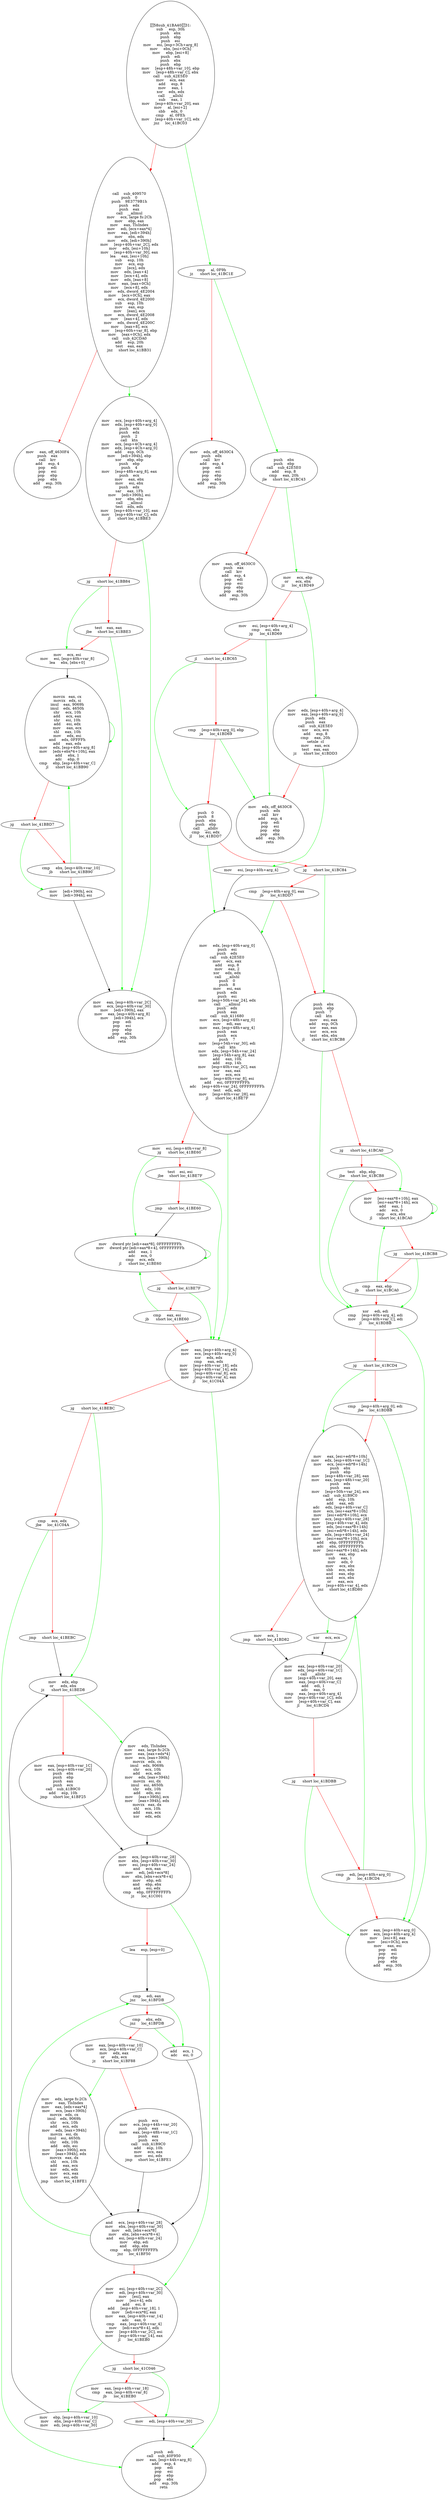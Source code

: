 digraph G{
Node0 [label = "58sub_41BA4031:
sub     esp, 30h
push    ebx
push    ebp
push    esi
mov     esi, [esp+3Ch+arg_8]
mov     ebx, [esi+0Ch]
mov     ebp, [esi+8]
push    edi
push    ebx
push    ebp
mov     [esp+48h+var_10], ebp
mov     [esp+48h+var_C], ebx
call    sub_42E5E0
mov     ecx, eax
add     esp, 8
mov     eax, 1
xor     edx, edx
call    __allshl
sub     eax, 1
mov     [esp+40h+var_20], eax
mov     al, [esi+2]
sbb     edx, 0
cmp     al, 0FEh
mov     [esp+40h+var_1C], edx
jnz     loc_41BC03"]
Node1 [label = "call    sub_409570
push    0
push    9E3779B1h
push    edx
push    eax
call    __allmul
mov     ecx, large fs:2Ch
mov     ebp, eax
mov     eax, TlsIndex
mov     edi, [ecx+eax*4]
mov     eax, [edi+394h]
mov     ebx, edx
mov     edx, [edi+390h]
mov     [esp+40h+var_2C], edx
mov     edx, [esi+10h]
mov     [esp+40h+var_30], eax
lea     eax, [esi+10h]
sub     esp, 10h
mov     ecx, esp
mov     [ecx], edx
mov     edx, [eax+4]
mov     [ecx+4], edx
mov     edx, [eax+8]
mov     eax, [eax+0Ch]
mov     [ecx+8], edx
mov     edx, dword_4E2004
mov     [ecx+0Ch], eax
mov     ecx, dword_4E2000
sub     esp, 10h
mov     eax, esp
mov     [eax], ecx
mov     ecx, dword_4E2008
mov     [eax+4], edx
mov     edx, dword_4E200C
mov     [eax+8], ecx
mov     [esp+60h+var_8], ebp
mov     [eax+0Ch], edx
call    sub_42CDA0
add     esp, 20h
test    eax, eax
jnz     short loc_41BB31"]
Node2 [label = "mov     eax, off_4630F4
push    eax
call    krr
add     esp, 4
pop     edi
pop     esi
pop     ebp
pop     ebx
add     esp, 30h
retn"]
Node3 [label = "mov     ecx, [esp+40h+arg_4]
mov     edx, [esp+40h+arg_0]
push    ecx
push    edx
push    2
call    ktn
mov     ecx, [esp+4Ch+arg_4]
mov     edx, [esp+4Ch+arg_0]
add     esp, 0Ch
mov     [edi+394h], ebp
xor     ebp, ebp
push    ebp
push    4
mov     [esp+48h+arg_8], eax
push    ecx
mov     eax, ebx
mov     esi, ebx
push    edx
sar     eax, 1Fh
mov     [edi+390h], esi
xor     ebx, ebx
call    __allmul
test    edx, edx
mov     [esp+40h+var_10], eax
mov     [esp+40h+var_C], edx
jl      short loc_41BBE3"]
Node4 [label = "jg      short loc_41BB84"]
Node5 [label = "test    eax, eax
jbe     short loc_41BBE3"]
Node6 [label = "mov     ecx, esi
mov     esi, [esp+40h+var_8]
lea     ebx, [ebx+0]"]
Node7 [label = "movzx   eax, cx
movzx   edx, si
imul    eax, 9069h
imul    edx, 4650h
shr     ecx, 10h
add     ecx, eax
shr     esi, 10h
add     esi, edx
mov     eax, ecx
shl     eax, 10h
mov     edx, esi
and     edx, 0FFFFh
add     eax, edx
mov     edx, [esp+40h+arg_8]
mov     [edx+ebx*4+10h], eax
add     ebx, 1
adc     ebp, 0
cmp     ebp, [esp+40h+var_C]
jl      short loc_41BB90"]
Node8 [label = "jg      short loc_41BBD7"]
Node9 [label = "cmp     ebx, [esp+40h+var_10]
jb      short loc_41BB90"]
Node10 [label = "mov     [edi+390h], ecx
mov     [edi+394h], esi"]
Node11 [label = "mov     eax, [esp+40h+var_2C]
mov     ecx, [esp+40h+var_30]
mov     [edi+390h], eax
mov     eax, [esp+40h+arg_8]
mov     [edi+394h], ecx
pop     edi
pop     esi
pop     ebp
pop     ebx
add     esp, 30h
retn"]
Node12 [label = "cmp     al, 0F9h
jz      short loc_41BC1E"]
Node13 [label = "mov     edx, off_4630C4
push    edx
call    krr
add     esp, 4
pop     edi
pop     esi
pop     ebp
pop     ebx
add     esp, 30h
retn"]
Node14 [label = "push    ebx
push    ebp
call    sub_42E5E0
add     esp, 8
cmp     eax, 20h
jle     short loc_41BC43"]
Node15 [label = "mov     eax, off_4630C0
push    eax
call    krr
add     esp, 4
pop     edi
pop     esi
pop     ebp
pop     ebx
add     esp, 30h
retn"]
Node16 [label = "mov     ecx, ebp
or      ecx, ebx
jz      loc_41BD49"]
Node17 [label = "mov     esi, [esp+40h+arg_4]
cmp     esi, ebx
jg      loc_41BD69"]
Node18 [label = "jl      short loc_41BC65"]
Node19 [label = "cmp     [esp+40h+arg_0], ebp
ja      loc_41BD69"]
Node20 [label = "push    0
push    8
push    ebx
push    ebp
call    __alldiv
cmp     esi, edx
jl      loc_41BDD7"]
Node21 [label = "jg      short loc_41BC84"]
Node22 [label = "cmp     [esp+40h+arg_0], eax
jb      loc_41BDD7"]
Node23 [label = "push    ebx
push    ebp
push    7
call    ktn
mov     esi, eax
add     esp, 0Ch
xor     eax, eax
xor     ecx, ecx
test    ebx, ebx
jl      short loc_41BCB8"]
Node24 [label = "jg      short loc_41BCA0"]
Node25 [label = "test    ebp, ebp
jbe     short loc_41BCB8"]
Node26 [label = "mov     [esi+eax*8+10h], eax
mov     [esi+eax*8+14h], ecx
add     eax, 1
adc     ecx, 0
cmp     ecx, ebx
jl      short loc_41BCA0"]
Node27 [label = "jg      short loc_41BCB8"]
Node28 [label = "cmp     eax, ebp
jb      short loc_41BCA0"]
Node29 [label = "xor     edi, edi
cmp     [esp+40h+arg_4], edi
mov     [esp+40h+var_C], edi
jl      loc_41BDBB"]
Node30 [label = "jg      short loc_41BCD4"]
Node31 [label = "cmp     [esp+40h+arg_0], edi
jbe     loc_41BDBB"]
Node32 [label = "mov     eax, [esi+edi*8+10h]
mov     edx, [esp+40h+var_1C]
mov     ecx, [esi+edi*8+14h]
push    ebx
push    ebp
mov     [esp+48h+var_28], eax
mov     eax, [esp+48h+var_20]
push    edx
push    eax
mov     [esp+50h+var_24], ecx
call    sub_41B9C0
add     esp, 10h
add     eax, edi
adc     edx, [esp+40h+var_C]
mov     ecx, [esi+eax*8+10h]
mov     [esi+edi*8+10h], ecx
mov     ecx, [esp+40h+var_28]
mov     [esp+40h+var_4], edx
mov     edx, [esi+eax*8+14h]
mov     [esi+edi*8+14h], edx
mov     edx, [esp+40h+var_24]
mov     [esi+eax*8+10h], ecx
add     ebp, 0FFFFFFFFh
adc     ebx, 0FFFFFFFFh
mov     [esi+eax*8+14h], edx
mov     eax, ebp
sub     eax, 1
mov     edx, 0
mov     ecx, ebx
sbb     ecx, edx
and     eax, ebp
and     ecx, ebx
or      eax, ecx
mov     [esp+40h+var_4], edx
jnz     short loc_41BD80"]
Node33 [label = "mov     ecx, 1
jmp     short loc_41BD82"]
Node34 [label = "mov     edx, [esp+40h+arg_4]
mov     eax, [esp+40h+arg_0]
push    edx
push    eax
call    sub_42E5E0
xor     ecx, ecx
add     esp, 8
cmp     eax, 20h
setnle  cl
mov     eax, ecx
test    eax, eax
jz      short loc_41BDD3"]
Node35 [label = "mov     edx, off_4630C8
push    edx
call    krr
add     esp, 4
pop     edi
pop     esi
pop     ebp
pop     ebx
add     esp, 30h
retn"]
Node36 [label = "xor     ecx, ecx"]
Node37 [label = "mov     eax, [esp+40h+var_20]
mov     edx, [esp+40h+var_1C]
call    __allshr
mov     [esp+40h+var_20], eax
mov     eax, [esp+40h+var_C]
add     edi, 1
adc     eax, 0
cmp     eax, [esp+40h+arg_4]
mov     [esp+40h+var_1C], edx
mov     [esp+40h+var_C], eax
jl      loc_41BCD4"]
Node38 [label = "jg      short loc_41BDBB"]
Node39 [label = "cmp     edi, [esp+40h+arg_0]
jb      loc_41BCD4"]
Node40 [label = "mov     eax, [esp+40h+arg_0]
mov     ecx, [esp+40h+arg_4]
mov     [esi+8], eax
mov     [esi+0Ch], ecx
mov     eax, esi
pop     edi
pop     esi
pop     ebp
pop     ebx
add     esp, 30h
retn"]
Node41 [label = "mov     esi, [esp+40h+arg_4]"]
Node42 [label = "mov     edx, [esp+40h+arg_0]
push    esi
push    edx
call    sub_42E5E0
mov     ecx, eax
add     esp, 8
mov     eax, 2
xor     edx, edx
call    __allshl
push    0
push    8
mov     esi, eax
push    edx
push    esi
mov     [esp+50h+var_24], edx
call    __allmul
push    edx
push    eax
call    sub_411680
mov     ecx, [esp+48h+arg_0]
mov     edi, eax
mov     eax, [esp+48h+arg_4]
push    eax
push    ecx
push    7
mov     [esp+54h+var_30], edi
call    ktn
mov     edx, [esp+54h+var_24]
mov     [esp+54h+arg_8], eax
add     eax, 10h
add     esp, 14h
mov     [esp+40h+var_2C], eax
xor     eax, eax
xor     ecx, ecx
mov     [esp+40h+var_8], esi
add     esi, 0FFFFFFFFh
adc     [esp+40h+var_24], 0FFFFFFFFh
test    edx, edx
mov     [esp+40h+var_28], esi
jl      short loc_41BE7F"]
Node43 [label = "mov     esi, [esp+40h+var_8]
jg      short loc_41BE60"]
Node44 [label = "test    esi, esi
jbe     short loc_41BE7F"]
Node45 [label = "jmp     short loc_41BE60"]
Node46 [label = "mov     dword ptr [edi+eax*8], 0FFFFFFFFh
mov     dword ptr [edi+eax*8+4], 0FFFFFFFFh
add     eax, 1
adc     ecx, 0
cmp     ecx, edx
jl      short loc_41BE60"]
Node47 [label = "jg      short loc_41BE7F"]
Node48 [label = "cmp     eax, esi
jb      short loc_41BE60"]
Node49 [label = "mov     eax, [esp+40h+arg_4]
mov     ecx, [esp+40h+arg_0]
xor     edx, edx
cmp     eax, edx
mov     [esp+40h+var_18], edx
mov     [esp+40h+var_14], edx
mov     [esp+40h+var_8], ecx
mov     [esp+40h+var_4], eax
jl      loc_41C04A"]
Node50 [label = "jg      short loc_41BEBC"]
Node51 [label = "cmp     ecx, edx
jbe     loc_41C04A"]
Node52 [label = "jmp     short loc_41BEBC"]
Node53 [label = "mov     ebp, [esp+40h+var_10]
mov     ebx, [esp+40h+var_C]
mov     edi, [esp+40h+var_30]"]
Node54 [label = "mov     edx, ebp
or      edx, ebx
jz      short loc_41BED8"]
Node55 [label = "mov     eax, [esp+40h+var_1C]
mov     ecx, [esp+40h+var_20]
push    ebx
push    ebp
push    eax
push    ecx
call    sub_41B9C0
add     esp, 10h
jmp     short loc_41BF25"]
Node56 [label = "mov     edx, TlsIndex
mov     eax, large fs:2Ch
mov     eax, [eax+edx*4]
mov     ecx, [eax+390h]
movzx   edx, cx
imul    edx, 9069h
shr     ecx, 10h
add     ecx, edx
mov     edx, [eax+394h]
movzx   esi, dx
imul    esi, 4650h
shr     edx, 10h
add     edx, esi
mov     [eax+390h], ecx
mov     [eax+394h], edx
movzx   eax, dx
shl     ecx, 10h
add     eax, ecx
xor     edx, edx"]
Node57 [label = "mov     ecx, [esp+40h+var_28]
mov     ebx, [esp+40h+var_30]
mov     esi, [esp+40h+var_24]
and     ecx, eax
mov     edi, [edi+ecx*8]
mov     ebx, [ebx+ecx*8+4]
mov     ebp, edi
and     ebp, ebx
and     esi, edx
cmp     ebp, 0FFFFFFFFh
jz      loc_41C001"]
Node58 [label = "lea     esp, [esp+0]"]
Node59 [label = "cmp     edi, eax
jnz     loc_41BFDB"]
Node60 [label = "cmp     ebx, edx
jnz     loc_41BFDB"]
Node61 [label = "mov     eax, [esp+40h+var_10]
mov     ecx, [esp+40h+var_C]
mov     edx, eax
or      edx, ecx
jz      short loc_41BF88"]
Node62 [label = "push    ecx
mov     ecx, [esp+44h+var_20]
push    eax
mov     eax, [esp+48h+var_1C]
push    eax
push    ecx
call    sub_41B9C0
add     esp, 10h
mov     ecx, eax
mov     esi, edx
jmp     short loc_41BFE1"]
Node63 [label = "mov     edx, large fs:2Ch
mov     eax, TlsIndex
mov     eax, [edx+eax*4]
mov     ecx, [eax+390h]
movzx   edx, cx
imul    edx, 9069h
shr     ecx, 10h
add     ecx, edx
mov     edx, [eax+394h]
movzx   esi, dx
imul    esi, 4650h
shr     edx, 10h
add     edx, esi
mov     [eax+390h], ecx
mov     [eax+394h], edx
movzx   eax, dx
shl     ecx, 10h
add     eax, ecx
xor     edx, edx
mov     ecx, eax
mov     esi, edx
jmp     short loc_41BFE1"]
Node64 [label = "add     ecx, 1
adc     esi, 0"]
Node65 [label = "and     ecx, [esp+40h+var_28]
mov     ebx, [esp+40h+var_30]
mov     edi, [ebx+ecx*8]
mov     ebx, [ebx+ecx*8+4]
and     esi, [esp+40h+var_24]
mov     ebp, edi
and     ebp, ebx
cmp     ebp, 0FFFFFFFFh
jnz     loc_41BF50"]
Node66 [label = "mov     esi, [esp+40h+var_2C]
mov     edi, [esp+40h+var_30]
mov     [esi], eax
mov     [esi+4], edx
add     esi, 8
add     [esp+40h+var_18], 1
mov     [edi+ecx*8], eax
mov     eax, [esp+40h+var_14]
adc     eax, 0
cmp     eax, [esp+40h+var_4]
mov     [edi+ecx*8+4], edx
mov     [esp+40h+var_2C], esi
mov     [esp+40h+var_14], eax
jl      loc_41BEB0"]
Node67 [label = "jg      short loc_41C046"]
Node68 [label = "mov     eax, [esp+40h+var_18]
cmp     eax, [esp+40h+var_8]
jb      loc_41BEB0"]
Node69 [label = "mov     edi, [esp+40h+var_30]"]
Node70 [label = "push    edi
call    sub_40F950
mov     eax, [esp+44h+arg_8]
add     esp, 4
pop     edi
pop     esi
pop     ebp
pop     ebx
add     esp, 30h
retn"]
Node0 -> Node1 [color = "red"]
Node0 -> Node12 [color = "green"]
Node1 -> Node2 [color = "red"]
Node1 -> Node3 [color = "green"]
Node3 -> Node4 [color = "red"]
Node3 -> Node11 [color = "green"]
Node4 -> Node5 [color = "red"]
Node4 -> Node6 [color = "green"]
Node5 -> Node6 [color = "red"]
Node5 -> Node11 [color = "green"]
Node6 -> Node7 [color = "black"]
Node7 -> Node8 [color = "red"]
Node7 -> Node7 [color = "green"]
Node8 -> Node9 [color = "red"]
Node8 -> Node10 [color = "green"]
Node9 -> Node7 [color = "green"]
Node9 -> Node10 [color = "red"]
Node10 -> Node11 [color = "black"]
Node12 -> Node13 [color = "red"]
Node12 -> Node14 [color = "green"]
Node14 -> Node15 [color = "red"]
Node14 -> Node16 [color = "green"]
Node16 -> Node17 [color = "red"]
Node16 -> Node34 [color = "green"]
Node17 -> Node18 [color = "red"]
Node17 -> Node35 [color = "green"]
Node18 -> Node19 [color = "red"]
Node18 -> Node20 [color = "green"]
Node19 -> Node20 [color = "red"]
Node19 -> Node35 [color = "green"]
Node20 -> Node21 [color = "red"]
Node20 -> Node42 [color = "green"]
Node21 -> Node22 [color = "red"]
Node21 -> Node23 [color = "green"]
Node22 -> Node23 [color = "red"]
Node22 -> Node42 [color = "green"]
Node23 -> Node24 [color = "red"]
Node23 -> Node29 [color = "green"]
Node24 -> Node25 [color = "red"]
Node24 -> Node26 [color = "green"]
Node25 -> Node26 [color = "red"]
Node25 -> Node29 [color = "green"]
Node26 -> Node27 [color = "red"]
Node26 -> Node26 [color = "green"]
Node27 -> Node28 [color = "red"]
Node27 -> Node29 [color = "green"]
Node28 -> Node26 [color = "green"]
Node28 -> Node29 [color = "red"]
Node29 -> Node30 [color = "red"]
Node29 -> Node40 [color = "green"]
Node30 -> Node31 [color = "red"]
Node30 -> Node32 [color = "green"]
Node31 -> Node32 [color = "red"]
Node31 -> Node40 [color = "green"]
Node32 -> Node33 [color = "red"]
Node32 -> Node36 [color = "green"]
Node33 -> Node37 [color = "black"]
Node34 -> Node35 [color = "red"]
Node34 -> Node41 [color = "green"]
Node36 -> Node37 [color = "black"]
Node37 -> Node32 [color = "green"]
Node37 -> Node38 [color = "red"]
Node38 -> Node39 [color = "red"]
Node38 -> Node40 [color = "green"]
Node39 -> Node32 [color = "green"]
Node39 -> Node40 [color = "red"]
Node41 -> Node42 [color = "black"]
Node42 -> Node43 [color = "red"]
Node42 -> Node49 [color = "green"]
Node43 -> Node44 [color = "red"]
Node43 -> Node46 [color = "green"]
Node44 -> Node45 [color = "red"]
Node44 -> Node49 [color = "green"]
Node45 -> Node46 [color = "black"]
Node46 -> Node47 [color = "red"]
Node46 -> Node46 [color = "green"]
Node47 -> Node48 [color = "red"]
Node47 -> Node49 [color = "green"]
Node48 -> Node46 [color = "green"]
Node48 -> Node49 [color = "red"]
Node49 -> Node50 [color = "red"]
Node49 -> Node70 [color = "green"]
Node50 -> Node51 [color = "red"]
Node50 -> Node54 [color = "green"]
Node51 -> Node52 [color = "red"]
Node51 -> Node70 [color = "green"]
Node52 -> Node54 [color = "black"]
Node53 -> Node54 [color = "black"]
Node54 -> Node55 [color = "red"]
Node54 -> Node56 [color = "green"]
Node55 -> Node57 [color = "black"]
Node56 -> Node57 [color = "black"]
Node57 -> Node58 [color = "red"]
Node57 -> Node66 [color = "green"]
Node58 -> Node59 [color = "black"]
Node59 -> Node60 [color = "red"]
Node59 -> Node64 [color = "green"]
Node60 -> Node61 [color = "red"]
Node60 -> Node64 [color = "green"]
Node61 -> Node62 [color = "red"]
Node61 -> Node63 [color = "green"]
Node62 -> Node65 [color = "black"]
Node63 -> Node65 [color = "black"]
Node64 -> Node65 [color = "black"]
Node65 -> Node59 [color = "green"]
Node65 -> Node66 [color = "red"]
Node66 -> Node53 [color = "green"]
Node66 -> Node67 [color = "red"]
Node67 -> Node68 [color = "red"]
Node67 -> Node69 [color = "green"]
Node68 -> Node53 [color = "green"]
Node68 -> Node69 [color = "red"]
Node69 -> Node70 [color = "black"]
}